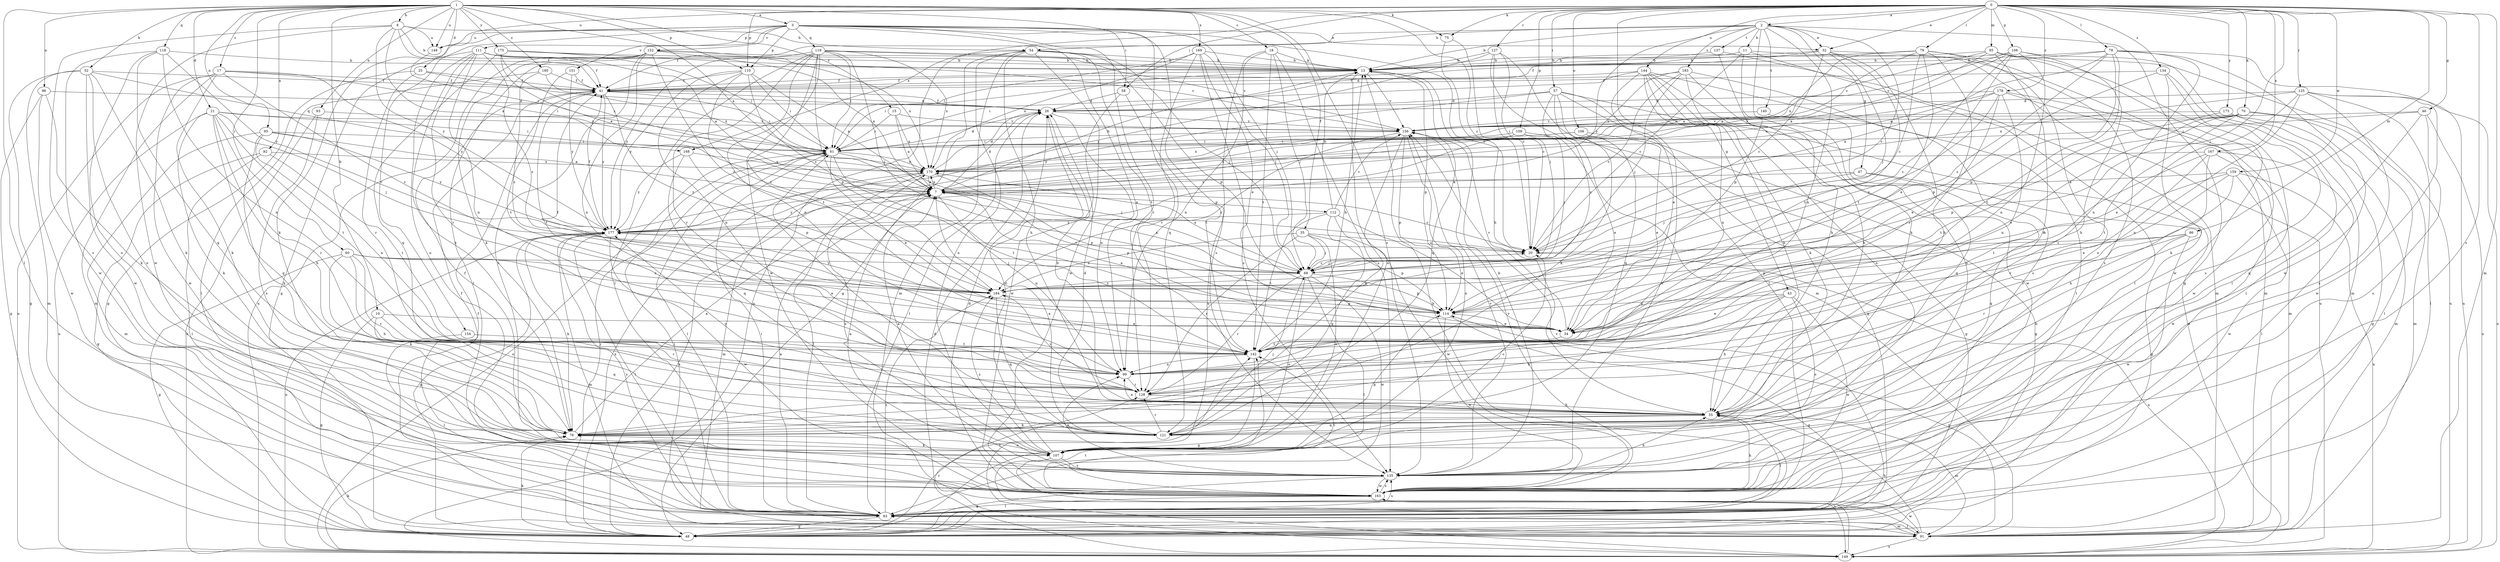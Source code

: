 strict digraph  {
0;
1;
2;
3;
7;
8;
10;
11;
13;
15;
17;
18;
20;
21;
25;
26;
32;
34;
35;
41;
43;
46;
47;
48;
52;
54;
55;
57;
58;
60;
61;
68;
70;
75;
76;
78;
79;
83;
85;
86;
91;
92;
93;
95;
96;
99;
106;
107;
108;
109;
110;
111;
112;
114;
118;
119;
121;
125;
127;
128;
134;
135;
137;
140;
142;
144;
148;
149;
151;
152;
154;
156;
159;
163;
167;
168;
169;
170;
173;
175;
177;
178;
180;
183;
184;
0 -> 2  [label=a];
0 -> 32  [label=e];
0 -> 43  [label=g];
0 -> 46  [label=g];
0 -> 57  [label=i];
0 -> 58  [label=i];
0 -> 68  [label=j];
0 -> 70  [label=k];
0 -> 75  [label=k];
0 -> 78  [label=l];
0 -> 79  [label=l];
0 -> 85  [label=m];
0 -> 86  [label=m];
0 -> 91  [label=m];
0 -> 106  [label=o];
0 -> 108  [label=p];
0 -> 109  [label=p];
0 -> 110  [label=p];
0 -> 125  [label=r];
0 -> 127  [label=r];
0 -> 134  [label=s];
0 -> 135  [label=s];
0 -> 144  [label=u];
0 -> 148  [label=u];
0 -> 159  [label=w];
0 -> 167  [label=x];
0 -> 168  [label=x];
0 -> 173  [label=y];
0 -> 178  [label=z];
1 -> 3  [label=a];
1 -> 7  [label=a];
1 -> 8  [label=b];
1 -> 10  [label=b];
1 -> 15  [label=c];
1 -> 17  [label=c];
1 -> 18  [label=c];
1 -> 20  [label=c];
1 -> 21  [label=d];
1 -> 25  [label=d];
1 -> 35  [label=f];
1 -> 52  [label=h];
1 -> 58  [label=i];
1 -> 60  [label=i];
1 -> 75  [label=k];
1 -> 83  [label=l];
1 -> 92  [label=n];
1 -> 93  [label=n];
1 -> 95  [label=n];
1 -> 96  [label=n];
1 -> 110  [label=p];
1 -> 118  [label=q];
1 -> 135  [label=s];
1 -> 148  [label=u];
1 -> 169  [label=x];
1 -> 175  [label=y];
1 -> 180  [label=z];
2 -> 11  [label=b];
2 -> 13  [label=b];
2 -> 20  [label=c];
2 -> 32  [label=e];
2 -> 41  [label=f];
2 -> 47  [label=g];
2 -> 48  [label=g];
2 -> 54  [label=h];
2 -> 76  [label=k];
2 -> 99  [label=n];
2 -> 137  [label=t];
2 -> 140  [label=t];
2 -> 177  [label=y];
2 -> 183  [label=z];
3 -> 20  [label=c];
3 -> 32  [label=e];
3 -> 68  [label=j];
3 -> 76  [label=k];
3 -> 99  [label=n];
3 -> 110  [label=p];
3 -> 111  [label=p];
3 -> 119  [label=q];
3 -> 121  [label=q];
3 -> 128  [label=r];
3 -> 135  [label=s];
3 -> 148  [label=u];
3 -> 151  [label=v];
3 -> 152  [label=v];
3 -> 154  [label=v];
7 -> 13  [label=b];
7 -> 20  [label=c];
7 -> 26  [label=d];
7 -> 99  [label=n];
7 -> 112  [label=p];
7 -> 114  [label=p];
7 -> 170  [label=x];
7 -> 177  [label=y];
8 -> 7  [label=a];
8 -> 13  [label=b];
8 -> 41  [label=f];
8 -> 54  [label=h];
8 -> 135  [label=s];
8 -> 148  [label=u];
8 -> 163  [label=w];
8 -> 177  [label=y];
10 -> 34  [label=e];
10 -> 48  [label=g];
10 -> 121  [label=q];
10 -> 128  [label=r];
11 -> 13  [label=b];
11 -> 20  [label=c];
11 -> 83  [label=l];
11 -> 114  [label=p];
11 -> 149  [label=u];
13 -> 41  [label=f];
13 -> 61  [label=i];
13 -> 107  [label=o];
13 -> 114  [label=p];
13 -> 121  [label=q];
13 -> 156  [label=v];
15 -> 7  [label=a];
15 -> 61  [label=i];
15 -> 156  [label=v];
15 -> 170  [label=x];
17 -> 41  [label=f];
17 -> 61  [label=i];
17 -> 76  [label=k];
17 -> 91  [label=m];
17 -> 149  [label=u];
17 -> 163  [label=w];
17 -> 177  [label=y];
17 -> 184  [label=z];
18 -> 13  [label=b];
18 -> 68  [label=j];
18 -> 99  [label=n];
18 -> 135  [label=s];
18 -> 142  [label=t];
18 -> 149  [label=u];
20 -> 68  [label=j];
20 -> 149  [label=u];
21 -> 55  [label=h];
21 -> 61  [label=i];
21 -> 68  [label=j];
21 -> 76  [label=k];
21 -> 121  [label=q];
21 -> 128  [label=r];
21 -> 142  [label=t];
21 -> 149  [label=u];
21 -> 156  [label=v];
25 -> 26  [label=d];
25 -> 41  [label=f];
25 -> 48  [label=g];
25 -> 128  [label=r];
26 -> 41  [label=f];
26 -> 55  [label=h];
26 -> 83  [label=l];
26 -> 99  [label=n];
26 -> 156  [label=v];
32 -> 13  [label=b];
32 -> 20  [label=c];
32 -> 26  [label=d];
32 -> 68  [label=j];
32 -> 128  [label=r];
32 -> 135  [label=s];
32 -> 142  [label=t];
34 -> 7  [label=a];
34 -> 41  [label=f];
34 -> 142  [label=t];
34 -> 156  [label=v];
35 -> 20  [label=c];
35 -> 68  [label=j];
35 -> 107  [label=o];
35 -> 114  [label=p];
35 -> 128  [label=r];
35 -> 184  [label=z];
41 -> 26  [label=d];
41 -> 61  [label=i];
41 -> 142  [label=t];
41 -> 177  [label=y];
41 -> 184  [label=z];
43 -> 34  [label=e];
43 -> 55  [label=h];
43 -> 76  [label=k];
43 -> 107  [label=o];
43 -> 114  [label=p];
43 -> 163  [label=w];
46 -> 61  [label=i];
46 -> 121  [label=q];
46 -> 135  [label=s];
46 -> 149  [label=u];
46 -> 156  [label=v];
47 -> 7  [label=a];
47 -> 48  [label=g];
47 -> 68  [label=j];
47 -> 121  [label=q];
48 -> 7  [label=a];
48 -> 13  [label=b];
48 -> 61  [label=i];
48 -> 76  [label=k];
48 -> 142  [label=t];
48 -> 156  [label=v];
48 -> 170  [label=x];
52 -> 41  [label=f];
52 -> 48  [label=g];
52 -> 76  [label=k];
52 -> 91  [label=m];
52 -> 107  [label=o];
52 -> 163  [label=w];
52 -> 168  [label=q];
54 -> 13  [label=b];
54 -> 48  [label=g];
54 -> 55  [label=h];
54 -> 68  [label=j];
54 -> 91  [label=m];
54 -> 107  [label=o];
54 -> 114  [label=p];
54 -> 142  [label=t];
54 -> 149  [label=u];
54 -> 163  [label=w];
55 -> 61  [label=i];
55 -> 76  [label=k];
55 -> 83  [label=l];
55 -> 91  [label=m];
55 -> 99  [label=n];
55 -> 121  [label=q];
55 -> 177  [label=y];
57 -> 26  [label=d];
57 -> 48  [label=g];
57 -> 76  [label=k];
57 -> 121  [label=q];
57 -> 135  [label=s];
57 -> 149  [label=u];
57 -> 177  [label=y];
57 -> 184  [label=z];
58 -> 26  [label=d];
58 -> 142  [label=t];
58 -> 163  [label=w];
60 -> 34  [label=e];
60 -> 48  [label=g];
60 -> 55  [label=h];
60 -> 68  [label=j];
60 -> 76  [label=k];
60 -> 128  [label=r];
60 -> 184  [label=z];
61 -> 26  [label=d];
61 -> 34  [label=e];
61 -> 68  [label=j];
61 -> 83  [label=l];
61 -> 142  [label=t];
61 -> 149  [label=u];
61 -> 170  [label=x];
68 -> 7  [label=a];
68 -> 20  [label=c];
68 -> 83  [label=l];
68 -> 107  [label=o];
68 -> 114  [label=p];
68 -> 128  [label=r];
68 -> 163  [label=w];
68 -> 170  [label=x];
68 -> 184  [label=z];
70 -> 34  [label=e];
70 -> 61  [label=i];
70 -> 83  [label=l];
70 -> 91  [label=m];
70 -> 114  [label=p];
70 -> 142  [label=t];
70 -> 156  [label=v];
75 -> 20  [label=c];
75 -> 55  [label=h];
76 -> 7  [label=a];
76 -> 107  [label=o];
78 -> 7  [label=a];
78 -> 13  [label=b];
78 -> 41  [label=f];
78 -> 99  [label=n];
78 -> 114  [label=p];
78 -> 142  [label=t];
78 -> 149  [label=u];
78 -> 163  [label=w];
78 -> 184  [label=z];
79 -> 7  [label=a];
79 -> 13  [label=b];
79 -> 20  [label=c];
79 -> 55  [label=h];
79 -> 91  [label=m];
79 -> 107  [label=o];
79 -> 142  [label=t];
79 -> 170  [label=x];
83 -> 7  [label=a];
83 -> 48  [label=g];
83 -> 61  [label=i];
83 -> 91  [label=m];
83 -> 135  [label=s];
83 -> 177  [label=y];
83 -> 184  [label=z];
85 -> 7  [label=a];
85 -> 13  [label=b];
85 -> 55  [label=h];
85 -> 83  [label=l];
85 -> 149  [label=u];
85 -> 156  [label=v];
85 -> 163  [label=w];
86 -> 20  [label=c];
86 -> 55  [label=h];
86 -> 114  [label=p];
86 -> 128  [label=r];
86 -> 163  [label=w];
91 -> 41  [label=f];
91 -> 55  [label=h];
91 -> 61  [label=i];
91 -> 83  [label=l];
91 -> 114  [label=p];
91 -> 149  [label=u];
91 -> 163  [label=w];
92 -> 48  [label=g];
92 -> 83  [label=l];
92 -> 142  [label=t];
92 -> 170  [label=x];
93 -> 135  [label=s];
93 -> 149  [label=u];
93 -> 156  [label=v];
95 -> 7  [label=a];
95 -> 61  [label=i];
95 -> 76  [label=k];
95 -> 91  [label=m];
95 -> 99  [label=n];
95 -> 177  [label=y];
96 -> 26  [label=d];
96 -> 48  [label=g];
96 -> 76  [label=k];
96 -> 163  [label=w];
99 -> 128  [label=r];
106 -> 34  [label=e];
106 -> 48  [label=g];
106 -> 61  [label=i];
106 -> 170  [label=x];
107 -> 7  [label=a];
107 -> 20  [label=c];
107 -> 26  [label=d];
107 -> 41  [label=f];
107 -> 76  [label=k];
107 -> 114  [label=p];
107 -> 135  [label=s];
107 -> 149  [label=u];
107 -> 184  [label=z];
108 -> 7  [label=a];
108 -> 13  [label=b];
108 -> 34  [label=e];
108 -> 55  [label=h];
108 -> 91  [label=m];
108 -> 99  [label=n];
108 -> 156  [label=v];
108 -> 184  [label=z];
109 -> 34  [label=e];
109 -> 48  [label=g];
109 -> 61  [label=i];
109 -> 68  [label=j];
109 -> 177  [label=y];
110 -> 7  [label=a];
110 -> 20  [label=c];
110 -> 41  [label=f];
110 -> 61  [label=i];
110 -> 99  [label=n];
110 -> 177  [label=y];
110 -> 184  [label=z];
111 -> 7  [label=a];
111 -> 13  [label=b];
111 -> 41  [label=f];
111 -> 48  [label=g];
111 -> 76  [label=k];
111 -> 99  [label=n];
111 -> 107  [label=o];
111 -> 128  [label=r];
111 -> 184  [label=z];
112 -> 13  [label=b];
112 -> 34  [label=e];
112 -> 121  [label=q];
112 -> 142  [label=t];
112 -> 156  [label=v];
112 -> 163  [label=w];
112 -> 177  [label=y];
114 -> 34  [label=e];
114 -> 48  [label=g];
114 -> 163  [label=w];
118 -> 13  [label=b];
118 -> 99  [label=n];
118 -> 107  [label=o];
118 -> 121  [label=q];
118 -> 163  [label=w];
118 -> 177  [label=y];
119 -> 13  [label=b];
119 -> 61  [label=i];
119 -> 68  [label=j];
119 -> 83  [label=l];
119 -> 99  [label=n];
119 -> 114  [label=p];
119 -> 128  [label=r];
119 -> 142  [label=t];
119 -> 156  [label=v];
119 -> 163  [label=w];
119 -> 170  [label=x];
119 -> 177  [label=y];
121 -> 7  [label=a];
121 -> 26  [label=d];
121 -> 68  [label=j];
121 -> 128  [label=r];
125 -> 26  [label=d];
125 -> 34  [label=e];
125 -> 83  [label=l];
125 -> 99  [label=n];
125 -> 135  [label=s];
125 -> 149  [label=u];
125 -> 163  [label=w];
125 -> 170  [label=x];
127 -> 13  [label=b];
127 -> 20  [label=c];
127 -> 68  [label=j];
127 -> 83  [label=l];
127 -> 91  [label=m];
127 -> 177  [label=y];
128 -> 55  [label=h];
128 -> 184  [label=z];
134 -> 41  [label=f];
134 -> 76  [label=k];
134 -> 83  [label=l];
134 -> 114  [label=p];
134 -> 135  [label=s];
135 -> 7  [label=a];
135 -> 13  [label=b];
135 -> 48  [label=g];
135 -> 55  [label=h];
135 -> 99  [label=n];
135 -> 156  [label=v];
135 -> 163  [label=w];
135 -> 170  [label=x];
137 -> 13  [label=b];
137 -> 55  [label=h];
137 -> 91  [label=m];
140 -> 121  [label=q];
140 -> 156  [label=v];
142 -> 13  [label=b];
142 -> 48  [label=g];
142 -> 99  [label=n];
144 -> 34  [label=e];
144 -> 41  [label=f];
144 -> 55  [label=h];
144 -> 61  [label=i];
144 -> 76  [label=k];
144 -> 83  [label=l];
144 -> 99  [label=n];
144 -> 107  [label=o];
144 -> 163  [label=w];
148 -> 61  [label=i];
149 -> 26  [label=d];
149 -> 76  [label=k];
149 -> 128  [label=r];
149 -> 142  [label=t];
151 -> 41  [label=f];
151 -> 142  [label=t];
151 -> 177  [label=y];
152 -> 7  [label=a];
152 -> 13  [label=b];
152 -> 76  [label=k];
152 -> 83  [label=l];
152 -> 99  [label=n];
152 -> 135  [label=s];
152 -> 149  [label=u];
152 -> 170  [label=x];
152 -> 184  [label=z];
154 -> 83  [label=l];
154 -> 142  [label=t];
156 -> 61  [label=i];
156 -> 76  [label=k];
156 -> 107  [label=o];
156 -> 114  [label=p];
156 -> 184  [label=z];
159 -> 7  [label=a];
159 -> 34  [label=e];
159 -> 128  [label=r];
159 -> 149  [label=u];
159 -> 163  [label=w];
159 -> 184  [label=z];
163 -> 26  [label=d];
163 -> 41  [label=f];
163 -> 55  [label=h];
163 -> 83  [label=l];
163 -> 135  [label=s];
163 -> 142  [label=t];
163 -> 156  [label=v];
167 -> 55  [label=h];
167 -> 83  [label=l];
167 -> 128  [label=r];
167 -> 142  [label=t];
167 -> 163  [label=w];
167 -> 170  [label=x];
168 -> 114  [label=p];
168 -> 121  [label=q];
168 -> 170  [label=x];
168 -> 177  [label=y];
169 -> 13  [label=b];
169 -> 34  [label=e];
169 -> 61  [label=i];
169 -> 68  [label=j];
169 -> 128  [label=r];
169 -> 135  [label=s];
169 -> 170  [label=x];
170 -> 7  [label=a];
170 -> 26  [label=d];
170 -> 83  [label=l];
170 -> 91  [label=m];
170 -> 114  [label=p];
173 -> 48  [label=g];
173 -> 91  [label=m];
173 -> 142  [label=t];
173 -> 156  [label=v];
175 -> 7  [label=a];
175 -> 13  [label=b];
175 -> 61  [label=i];
175 -> 121  [label=q];
175 -> 156  [label=v];
175 -> 170  [label=x];
177 -> 20  [label=c];
177 -> 41  [label=f];
177 -> 48  [label=g];
177 -> 76  [label=k];
177 -> 83  [label=l];
177 -> 91  [label=m];
177 -> 149  [label=u];
177 -> 163  [label=w];
178 -> 7  [label=a];
178 -> 26  [label=d];
178 -> 34  [label=e];
178 -> 91  [label=m];
178 -> 99  [label=n];
178 -> 163  [label=w];
178 -> 170  [label=x];
178 -> 184  [label=z];
180 -> 41  [label=f];
180 -> 83  [label=l];
180 -> 170  [label=x];
180 -> 184  [label=z];
183 -> 20  [label=c];
183 -> 41  [label=f];
183 -> 55  [label=h];
183 -> 68  [label=j];
183 -> 107  [label=o];
183 -> 135  [label=s];
183 -> 170  [label=x];
184 -> 114  [label=p];
184 -> 121  [label=q];
184 -> 177  [label=y];
}
